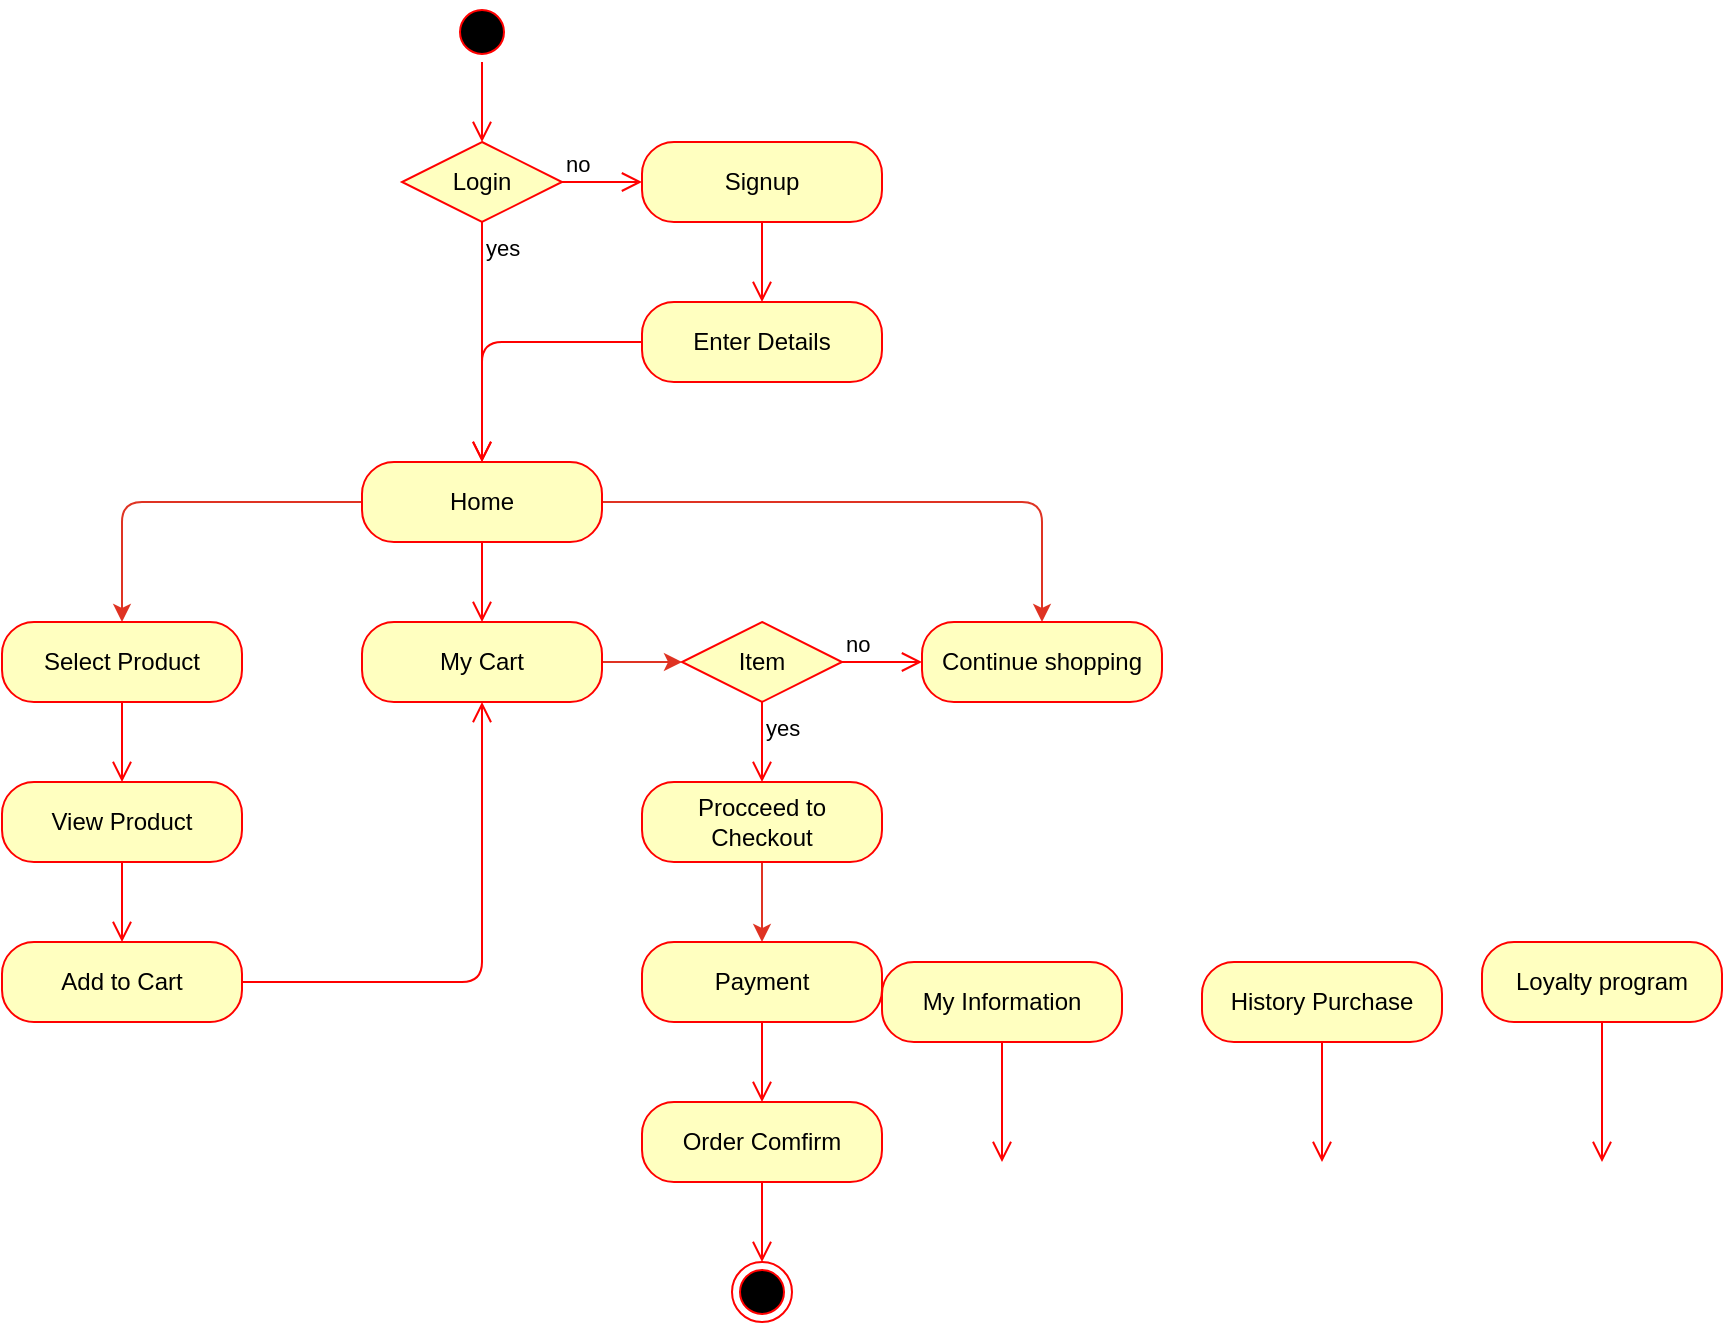 <mxfile>
    <diagram id="FWp0LGkRE8JFmX-_dE24" name="Page-1">
        <mxGraphModel dx="942" dy="454" grid="1" gridSize="10" guides="1" tooltips="1" connect="1" arrows="1" fold="1" page="1" pageScale="1" pageWidth="850" pageHeight="1100" math="0" shadow="0">
            <root>
                <mxCell id="0"/>
                <mxCell id="1" parent="0"/>
                <mxCell id="8" value="" style="ellipse;html=1;shape=startState;fillColor=#000000;strokeColor=#ff0000;" vertex="1" parent="1">
                    <mxGeometry x="465" y="90" width="30" height="30" as="geometry"/>
                </mxCell>
                <mxCell id="9" value="" style="edgeStyle=orthogonalEdgeStyle;html=1;verticalAlign=bottom;endArrow=open;endSize=8;strokeColor=#ff0000;" edge="1" source="8" parent="1" target="10">
                    <mxGeometry relative="1" as="geometry">
                        <mxPoint x="475" y="210" as="targetPoint"/>
                    </mxGeometry>
                </mxCell>
                <mxCell id="10" value="Login" style="rhombus;whiteSpace=wrap;html=1;fillColor=#ffffc0;strokeColor=#ff0000;" vertex="1" parent="1">
                    <mxGeometry x="440" y="160" width="80" height="40" as="geometry"/>
                </mxCell>
                <mxCell id="11" value="no" style="edgeStyle=orthogonalEdgeStyle;html=1;align=left;verticalAlign=bottom;endArrow=open;endSize=8;strokeColor=#ff0000;entryX=0;entryY=0.5;entryDx=0;entryDy=0;" edge="1" source="10" parent="1" target="13">
                    <mxGeometry x="-1" relative="1" as="geometry">
                        <mxPoint x="620" y="180" as="targetPoint"/>
                    </mxGeometry>
                </mxCell>
                <mxCell id="12" value="yes" style="edgeStyle=orthogonalEdgeStyle;html=1;align=left;verticalAlign=top;endArrow=open;endSize=8;strokeColor=#ff0000;entryX=0.5;entryY=0;entryDx=0;entryDy=0;" edge="1" source="10" parent="1" target="15">
                    <mxGeometry x="-1" relative="1" as="geometry">
                        <mxPoint x="480" y="260" as="targetPoint"/>
                    </mxGeometry>
                </mxCell>
                <mxCell id="13" value="Signup" style="rounded=1;whiteSpace=wrap;html=1;arcSize=40;fontColor=#000000;fillColor=#ffffc0;strokeColor=#ff0000;" vertex="1" parent="1">
                    <mxGeometry x="560" y="160" width="120" height="40" as="geometry"/>
                </mxCell>
                <mxCell id="14" value="" style="edgeStyle=orthogonalEdgeStyle;html=1;verticalAlign=bottom;endArrow=open;endSize=8;strokeColor=#ff0000;entryX=0.5;entryY=0;entryDx=0;entryDy=0;" edge="1" source="13" parent="1" target="17">
                    <mxGeometry relative="1" as="geometry">
                        <mxPoint x="620" y="280" as="targetPoint"/>
                    </mxGeometry>
                </mxCell>
                <mxCell id="29" style="edgeStyle=none;html=1;exitX=0;exitY=0.5;exitDx=0;exitDy=0;entryX=0.5;entryY=0;entryDx=0;entryDy=0;strokeColor=#df3323;" edge="1" parent="1" source="15" target="19">
                    <mxGeometry relative="1" as="geometry">
                        <Array as="points">
                            <mxPoint x="300" y="340"/>
                        </Array>
                    </mxGeometry>
                </mxCell>
                <mxCell id="40" style="edgeStyle=none;html=1;exitX=1;exitY=0.5;exitDx=0;exitDy=0;entryX=0.5;entryY=0;entryDx=0;entryDy=0;strokeColor=#df3323;" edge="1" parent="1" source="15" target="38">
                    <mxGeometry relative="1" as="geometry">
                        <Array as="points">
                            <mxPoint x="760" y="340"/>
                        </Array>
                    </mxGeometry>
                </mxCell>
                <mxCell id="15" value="Home" style="rounded=1;whiteSpace=wrap;html=1;arcSize=40;fontColor=#000000;fillColor=#ffffc0;strokeColor=#ff0000;" vertex="1" parent="1">
                    <mxGeometry x="420" y="320" width="120" height="40" as="geometry"/>
                </mxCell>
                <mxCell id="16" value="" style="edgeStyle=orthogonalEdgeStyle;html=1;verticalAlign=bottom;endArrow=open;endSize=8;strokeColor=#ff0000;entryX=0.5;entryY=0;entryDx=0;entryDy=0;" edge="1" source="15" parent="1" target="21">
                    <mxGeometry relative="1" as="geometry">
                        <mxPoint x="480" y="410" as="targetPoint"/>
                    </mxGeometry>
                </mxCell>
                <mxCell id="17" value="Enter Details" style="rounded=1;whiteSpace=wrap;html=1;arcSize=40;fontColor=#000000;fillColor=#ffffc0;strokeColor=#ff0000;" vertex="1" parent="1">
                    <mxGeometry x="560" y="240" width="120" height="40" as="geometry"/>
                </mxCell>
                <mxCell id="18" value="" style="edgeStyle=orthogonalEdgeStyle;html=1;verticalAlign=bottom;endArrow=open;endSize=8;strokeColor=#ff0000;entryX=0.5;entryY=0;entryDx=0;entryDy=0;" edge="1" source="17" parent="1" target="15">
                    <mxGeometry relative="1" as="geometry">
                        <mxPoint x="480" y="300" as="targetPoint"/>
                    </mxGeometry>
                </mxCell>
                <mxCell id="19" value="Select Product" style="rounded=1;whiteSpace=wrap;html=1;arcSize=40;fontColor=#000000;fillColor=#ffffc0;strokeColor=#ff0000;" vertex="1" parent="1">
                    <mxGeometry x="240" y="400" width="120" height="40" as="geometry"/>
                </mxCell>
                <mxCell id="20" value="" style="edgeStyle=orthogonalEdgeStyle;html=1;verticalAlign=bottom;endArrow=open;endSize=8;strokeColor=#ff0000;entryX=0.5;entryY=0;entryDx=0;entryDy=0;" edge="1" source="19" parent="1" target="30">
                    <mxGeometry relative="1" as="geometry">
                        <mxPoint x="260" y="480" as="targetPoint"/>
                    </mxGeometry>
                </mxCell>
                <mxCell id="37" style="edgeStyle=none;html=1;exitX=1;exitY=0.5;exitDx=0;exitDy=0;entryX=0;entryY=0.5;entryDx=0;entryDy=0;strokeColor=#df3323;" edge="1" parent="1" source="21" target="34">
                    <mxGeometry relative="1" as="geometry"/>
                </mxCell>
                <mxCell id="21" value="My Cart" style="rounded=1;whiteSpace=wrap;html=1;arcSize=40;fontColor=#000000;fillColor=#ffffc0;strokeColor=#ff0000;" vertex="1" parent="1">
                    <mxGeometry x="420" y="400" width="120" height="40" as="geometry"/>
                </mxCell>
                <mxCell id="23" value="My Information" style="rounded=1;whiteSpace=wrap;html=1;arcSize=40;fontColor=#000000;fillColor=#ffffc0;strokeColor=#ff0000;" vertex="1" parent="1">
                    <mxGeometry x="680" y="570" width="120" height="40" as="geometry"/>
                </mxCell>
                <mxCell id="24" value="" style="edgeStyle=orthogonalEdgeStyle;html=1;verticalAlign=bottom;endArrow=open;endSize=8;strokeColor=#ff0000;" edge="1" source="23" parent="1">
                    <mxGeometry relative="1" as="geometry">
                        <mxPoint x="740" y="670" as="targetPoint"/>
                    </mxGeometry>
                </mxCell>
                <mxCell id="25" value="History Purchase" style="rounded=1;whiteSpace=wrap;html=1;arcSize=40;fontColor=#000000;fillColor=#ffffc0;strokeColor=#ff0000;" vertex="1" parent="1">
                    <mxGeometry x="840" y="570" width="120" height="40" as="geometry"/>
                </mxCell>
                <mxCell id="26" value="" style="edgeStyle=orthogonalEdgeStyle;html=1;verticalAlign=bottom;endArrow=open;endSize=8;strokeColor=#ff0000;" edge="1" source="25" parent="1">
                    <mxGeometry relative="1" as="geometry">
                        <mxPoint x="900" y="670" as="targetPoint"/>
                    </mxGeometry>
                </mxCell>
                <mxCell id="27" value="Loyalty program" style="rounded=1;whiteSpace=wrap;html=1;arcSize=40;fontColor=#000000;fillColor=#ffffc0;strokeColor=#ff0000;" vertex="1" parent="1">
                    <mxGeometry x="980" y="560" width="120" height="40" as="geometry"/>
                </mxCell>
                <mxCell id="28" value="" style="edgeStyle=orthogonalEdgeStyle;html=1;verticalAlign=bottom;endArrow=open;endSize=8;strokeColor=#ff0000;" edge="1" source="27" parent="1">
                    <mxGeometry relative="1" as="geometry">
                        <mxPoint x="1040" y="670" as="targetPoint"/>
                    </mxGeometry>
                </mxCell>
                <mxCell id="30" value="View Product" style="rounded=1;whiteSpace=wrap;html=1;arcSize=40;fontColor=#000000;fillColor=#ffffc0;strokeColor=#ff0000;" vertex="1" parent="1">
                    <mxGeometry x="240" y="480" width="120" height="40" as="geometry"/>
                </mxCell>
                <mxCell id="31" value="" style="edgeStyle=orthogonalEdgeStyle;html=1;verticalAlign=bottom;endArrow=open;endSize=8;strokeColor=#ff0000;entryX=0.5;entryY=0;entryDx=0;entryDy=0;" edge="1" source="30" parent="1" target="32">
                    <mxGeometry relative="1" as="geometry">
                        <mxPoint x="330" y="640" as="targetPoint"/>
                    </mxGeometry>
                </mxCell>
                <mxCell id="32" value="Add to Cart" style="rounded=1;whiteSpace=wrap;html=1;arcSize=40;fontColor=#000000;fillColor=#ffffc0;strokeColor=#ff0000;" vertex="1" parent="1">
                    <mxGeometry x="240" y="560" width="120" height="40" as="geometry"/>
                </mxCell>
                <mxCell id="33" value="" style="edgeStyle=orthogonalEdgeStyle;html=1;verticalAlign=bottom;endArrow=open;endSize=8;strokeColor=#ff0000;entryX=0.5;entryY=1;entryDx=0;entryDy=0;" edge="1" source="32" parent="1" target="21">
                    <mxGeometry relative="1" as="geometry">
                        <mxPoint x="460" y="700" as="targetPoint"/>
                    </mxGeometry>
                </mxCell>
                <mxCell id="34" value="Item" style="rhombus;whiteSpace=wrap;html=1;fillColor=#ffffc0;strokeColor=#ff0000;" vertex="1" parent="1">
                    <mxGeometry x="580" y="400" width="80" height="40" as="geometry"/>
                </mxCell>
                <mxCell id="35" value="no" style="edgeStyle=orthogonalEdgeStyle;html=1;align=left;verticalAlign=bottom;endArrow=open;endSize=8;strokeColor=#ff0000;entryX=0;entryY=0.5;entryDx=0;entryDy=0;" edge="1" source="34" parent="1" target="38">
                    <mxGeometry x="-1" relative="1" as="geometry">
                        <mxPoint x="760" y="420" as="targetPoint"/>
                    </mxGeometry>
                </mxCell>
                <mxCell id="36" value="yes" style="edgeStyle=orthogonalEdgeStyle;html=1;align=left;verticalAlign=top;endArrow=open;endSize=8;strokeColor=#ff0000;entryX=0.5;entryY=0;entryDx=0;entryDy=0;" edge="1" source="34" parent="1" target="41">
                    <mxGeometry x="-1" relative="1" as="geometry">
                        <mxPoint x="620" y="500" as="targetPoint"/>
                    </mxGeometry>
                </mxCell>
                <mxCell id="38" value="Continue shopping" style="rounded=1;whiteSpace=wrap;html=1;arcSize=40;fontColor=#000000;fillColor=#ffffc0;strokeColor=#ff0000;" vertex="1" parent="1">
                    <mxGeometry x="700" y="400" width="120" height="40" as="geometry"/>
                </mxCell>
                <mxCell id="45" style="edgeStyle=none;html=1;exitX=0.5;exitY=1;exitDx=0;exitDy=0;entryX=0.5;entryY=0;entryDx=0;entryDy=0;strokeColor=#df3323;" edge="1" parent="1" source="41" target="43">
                    <mxGeometry relative="1" as="geometry"/>
                </mxCell>
                <mxCell id="41" value="Procceed to Checkout" style="rounded=1;whiteSpace=wrap;html=1;arcSize=40;fontColor=#000000;fillColor=#ffffc0;strokeColor=#ff0000;" vertex="1" parent="1">
                    <mxGeometry x="560" y="480" width="120" height="40" as="geometry"/>
                </mxCell>
                <mxCell id="43" value="Payment" style="rounded=1;whiteSpace=wrap;html=1;arcSize=40;fontColor=#000000;fillColor=#ffffc0;strokeColor=#ff0000;" vertex="1" parent="1">
                    <mxGeometry x="560" y="560" width="120" height="40" as="geometry"/>
                </mxCell>
                <mxCell id="44" value="" style="edgeStyle=orthogonalEdgeStyle;html=1;verticalAlign=bottom;endArrow=open;endSize=8;strokeColor=#ff0000;entryX=0.5;entryY=0;entryDx=0;entryDy=0;" edge="1" source="43" parent="1" target="46">
                    <mxGeometry relative="1" as="geometry">
                        <mxPoint x="620" y="650" as="targetPoint"/>
                    </mxGeometry>
                </mxCell>
                <mxCell id="46" value="Order Comfirm" style="rounded=1;whiteSpace=wrap;html=1;arcSize=40;fontColor=#000000;fillColor=#ffffc0;strokeColor=#ff0000;" vertex="1" parent="1">
                    <mxGeometry x="560" y="640" width="120" height="40" as="geometry"/>
                </mxCell>
                <mxCell id="47" value="" style="edgeStyle=orthogonalEdgeStyle;html=1;verticalAlign=bottom;endArrow=open;endSize=8;strokeColor=#ff0000;entryX=0.5;entryY=0;entryDx=0;entryDy=0;" edge="1" source="46" parent="1" target="48">
                    <mxGeometry relative="1" as="geometry">
                        <mxPoint x="570" y="790" as="targetPoint"/>
                    </mxGeometry>
                </mxCell>
                <mxCell id="48" value="" style="ellipse;html=1;shape=endState;fillColor=#000000;strokeColor=#ff0000;" vertex="1" parent="1">
                    <mxGeometry x="605" y="720" width="30" height="30" as="geometry"/>
                </mxCell>
            </root>
        </mxGraphModel>
    </diagram>
</mxfile>